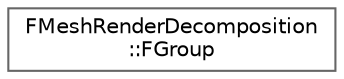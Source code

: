 digraph "Graphical Class Hierarchy"
{
 // INTERACTIVE_SVG=YES
 // LATEX_PDF_SIZE
  bgcolor="transparent";
  edge [fontname=Helvetica,fontsize=10,labelfontname=Helvetica,labelfontsize=10];
  node [fontname=Helvetica,fontsize=10,shape=box,height=0.2,width=0.4];
  rankdir="LR";
  Node0 [id="Node000000",label="FMeshRenderDecomposition\l::FGroup",height=0.2,width=0.4,color="grey40", fillcolor="white", style="filled",URL="$d7/d2f/structFMeshRenderDecomposition_1_1FGroup.html",tooltip=" "];
}
